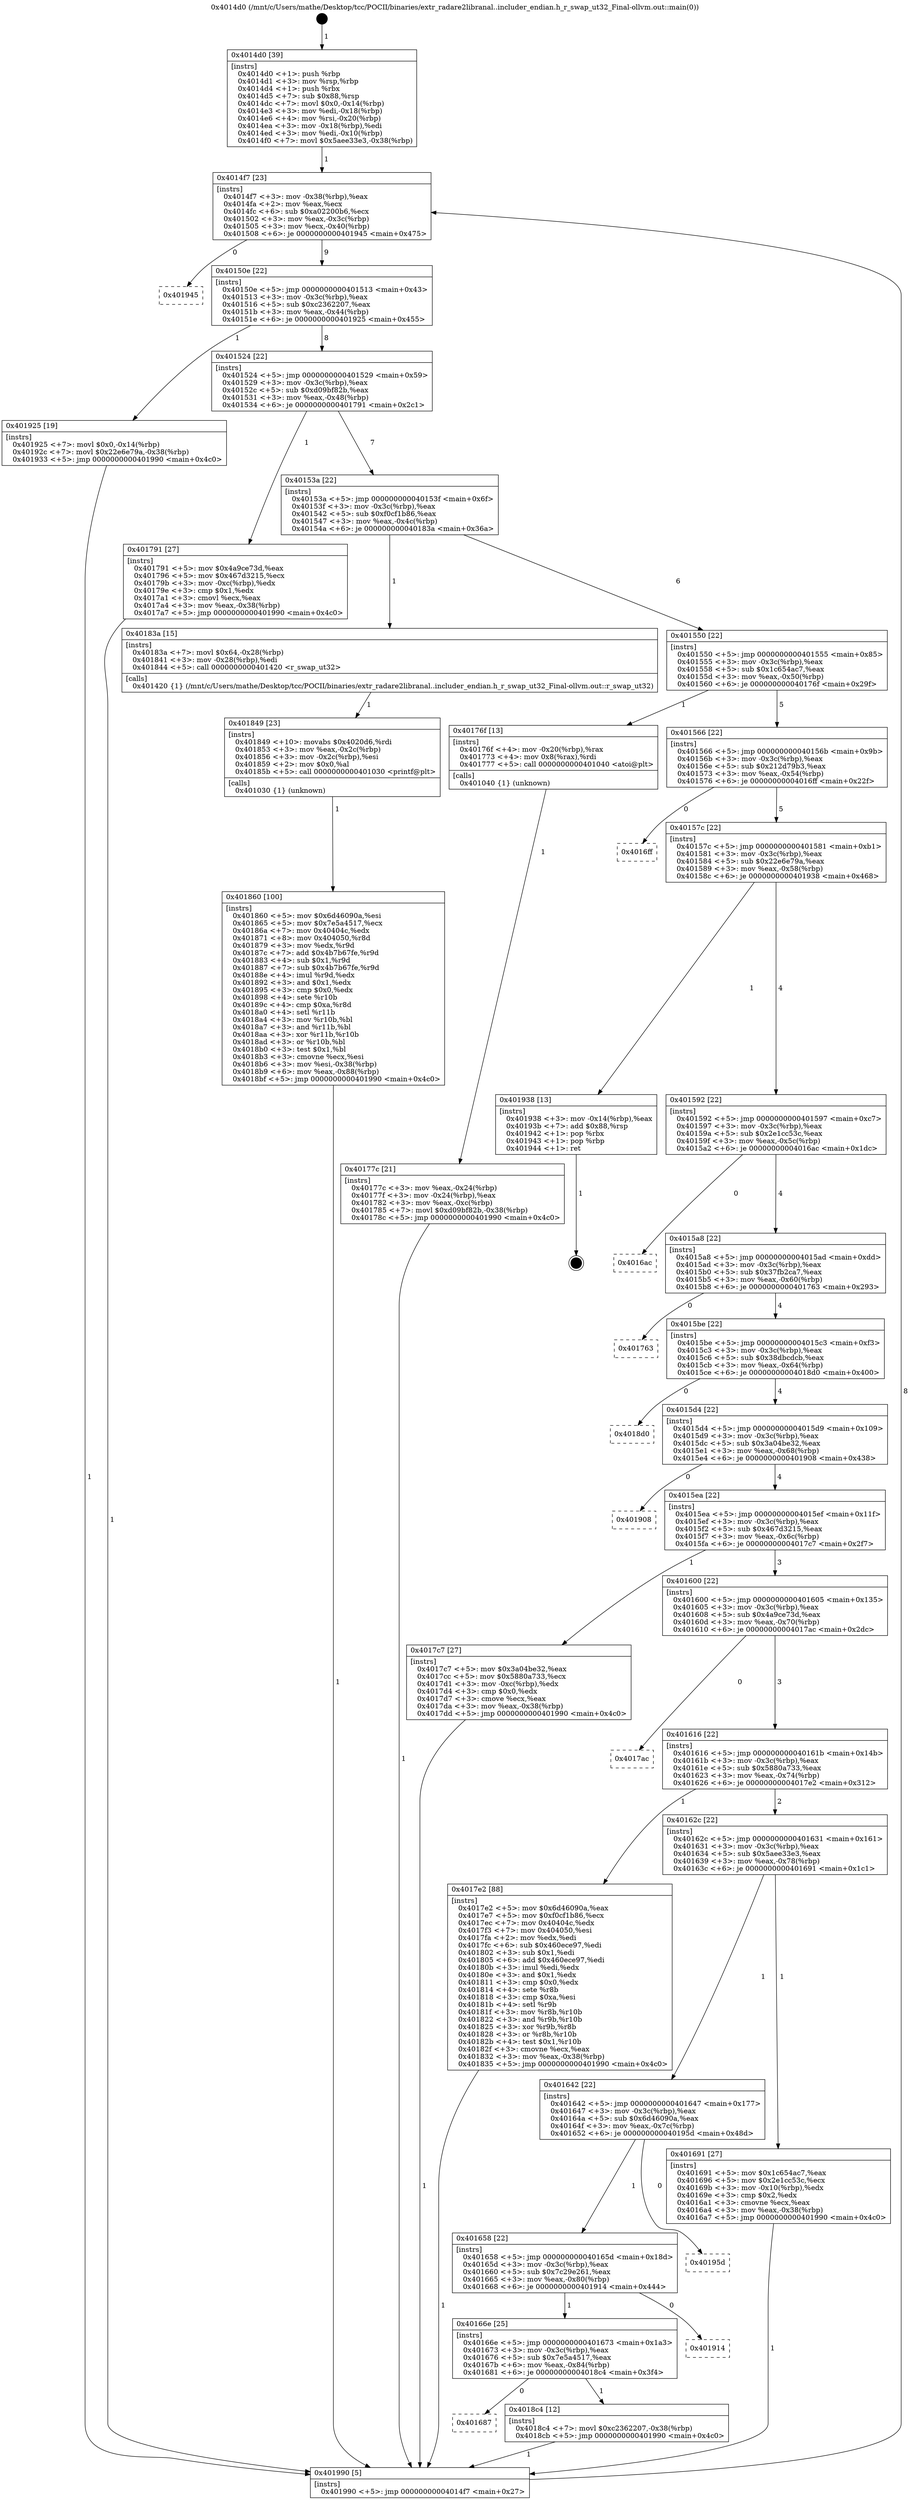 digraph "0x4014d0" {
  label = "0x4014d0 (/mnt/c/Users/mathe/Desktop/tcc/POCII/binaries/extr_radare2libranal..includer_endian.h_r_swap_ut32_Final-ollvm.out::main(0))"
  labelloc = "t"
  node[shape=record]

  Entry [label="",width=0.3,height=0.3,shape=circle,fillcolor=black,style=filled]
  "0x4014f7" [label="{
     0x4014f7 [23]\l
     | [instrs]\l
     &nbsp;&nbsp;0x4014f7 \<+3\>: mov -0x38(%rbp),%eax\l
     &nbsp;&nbsp;0x4014fa \<+2\>: mov %eax,%ecx\l
     &nbsp;&nbsp;0x4014fc \<+6\>: sub $0xa02200b6,%ecx\l
     &nbsp;&nbsp;0x401502 \<+3\>: mov %eax,-0x3c(%rbp)\l
     &nbsp;&nbsp;0x401505 \<+3\>: mov %ecx,-0x40(%rbp)\l
     &nbsp;&nbsp;0x401508 \<+6\>: je 0000000000401945 \<main+0x475\>\l
  }"]
  "0x401945" [label="{
     0x401945\l
  }", style=dashed]
  "0x40150e" [label="{
     0x40150e [22]\l
     | [instrs]\l
     &nbsp;&nbsp;0x40150e \<+5\>: jmp 0000000000401513 \<main+0x43\>\l
     &nbsp;&nbsp;0x401513 \<+3\>: mov -0x3c(%rbp),%eax\l
     &nbsp;&nbsp;0x401516 \<+5\>: sub $0xc2362207,%eax\l
     &nbsp;&nbsp;0x40151b \<+3\>: mov %eax,-0x44(%rbp)\l
     &nbsp;&nbsp;0x40151e \<+6\>: je 0000000000401925 \<main+0x455\>\l
  }"]
  Exit [label="",width=0.3,height=0.3,shape=circle,fillcolor=black,style=filled,peripheries=2]
  "0x401925" [label="{
     0x401925 [19]\l
     | [instrs]\l
     &nbsp;&nbsp;0x401925 \<+7\>: movl $0x0,-0x14(%rbp)\l
     &nbsp;&nbsp;0x40192c \<+7\>: movl $0x22e6e79a,-0x38(%rbp)\l
     &nbsp;&nbsp;0x401933 \<+5\>: jmp 0000000000401990 \<main+0x4c0\>\l
  }"]
  "0x401524" [label="{
     0x401524 [22]\l
     | [instrs]\l
     &nbsp;&nbsp;0x401524 \<+5\>: jmp 0000000000401529 \<main+0x59\>\l
     &nbsp;&nbsp;0x401529 \<+3\>: mov -0x3c(%rbp),%eax\l
     &nbsp;&nbsp;0x40152c \<+5\>: sub $0xd09bf82b,%eax\l
     &nbsp;&nbsp;0x401531 \<+3\>: mov %eax,-0x48(%rbp)\l
     &nbsp;&nbsp;0x401534 \<+6\>: je 0000000000401791 \<main+0x2c1\>\l
  }"]
  "0x401687" [label="{
     0x401687\l
  }", style=dashed]
  "0x401791" [label="{
     0x401791 [27]\l
     | [instrs]\l
     &nbsp;&nbsp;0x401791 \<+5\>: mov $0x4a9ce73d,%eax\l
     &nbsp;&nbsp;0x401796 \<+5\>: mov $0x467d3215,%ecx\l
     &nbsp;&nbsp;0x40179b \<+3\>: mov -0xc(%rbp),%edx\l
     &nbsp;&nbsp;0x40179e \<+3\>: cmp $0x1,%edx\l
     &nbsp;&nbsp;0x4017a1 \<+3\>: cmovl %ecx,%eax\l
     &nbsp;&nbsp;0x4017a4 \<+3\>: mov %eax,-0x38(%rbp)\l
     &nbsp;&nbsp;0x4017a7 \<+5\>: jmp 0000000000401990 \<main+0x4c0\>\l
  }"]
  "0x40153a" [label="{
     0x40153a [22]\l
     | [instrs]\l
     &nbsp;&nbsp;0x40153a \<+5\>: jmp 000000000040153f \<main+0x6f\>\l
     &nbsp;&nbsp;0x40153f \<+3\>: mov -0x3c(%rbp),%eax\l
     &nbsp;&nbsp;0x401542 \<+5\>: sub $0xf0cf1b86,%eax\l
     &nbsp;&nbsp;0x401547 \<+3\>: mov %eax,-0x4c(%rbp)\l
     &nbsp;&nbsp;0x40154a \<+6\>: je 000000000040183a \<main+0x36a\>\l
  }"]
  "0x4018c4" [label="{
     0x4018c4 [12]\l
     | [instrs]\l
     &nbsp;&nbsp;0x4018c4 \<+7\>: movl $0xc2362207,-0x38(%rbp)\l
     &nbsp;&nbsp;0x4018cb \<+5\>: jmp 0000000000401990 \<main+0x4c0\>\l
  }"]
  "0x40183a" [label="{
     0x40183a [15]\l
     | [instrs]\l
     &nbsp;&nbsp;0x40183a \<+7\>: movl $0x64,-0x28(%rbp)\l
     &nbsp;&nbsp;0x401841 \<+3\>: mov -0x28(%rbp),%edi\l
     &nbsp;&nbsp;0x401844 \<+5\>: call 0000000000401420 \<r_swap_ut32\>\l
     | [calls]\l
     &nbsp;&nbsp;0x401420 \{1\} (/mnt/c/Users/mathe/Desktop/tcc/POCII/binaries/extr_radare2libranal..includer_endian.h_r_swap_ut32_Final-ollvm.out::r_swap_ut32)\l
  }"]
  "0x401550" [label="{
     0x401550 [22]\l
     | [instrs]\l
     &nbsp;&nbsp;0x401550 \<+5\>: jmp 0000000000401555 \<main+0x85\>\l
     &nbsp;&nbsp;0x401555 \<+3\>: mov -0x3c(%rbp),%eax\l
     &nbsp;&nbsp;0x401558 \<+5\>: sub $0x1c654ac7,%eax\l
     &nbsp;&nbsp;0x40155d \<+3\>: mov %eax,-0x50(%rbp)\l
     &nbsp;&nbsp;0x401560 \<+6\>: je 000000000040176f \<main+0x29f\>\l
  }"]
  "0x40166e" [label="{
     0x40166e [25]\l
     | [instrs]\l
     &nbsp;&nbsp;0x40166e \<+5\>: jmp 0000000000401673 \<main+0x1a3\>\l
     &nbsp;&nbsp;0x401673 \<+3\>: mov -0x3c(%rbp),%eax\l
     &nbsp;&nbsp;0x401676 \<+5\>: sub $0x7e5a4517,%eax\l
     &nbsp;&nbsp;0x40167b \<+6\>: mov %eax,-0x84(%rbp)\l
     &nbsp;&nbsp;0x401681 \<+6\>: je 00000000004018c4 \<main+0x3f4\>\l
  }"]
  "0x40176f" [label="{
     0x40176f [13]\l
     | [instrs]\l
     &nbsp;&nbsp;0x40176f \<+4\>: mov -0x20(%rbp),%rax\l
     &nbsp;&nbsp;0x401773 \<+4\>: mov 0x8(%rax),%rdi\l
     &nbsp;&nbsp;0x401777 \<+5\>: call 0000000000401040 \<atoi@plt\>\l
     | [calls]\l
     &nbsp;&nbsp;0x401040 \{1\} (unknown)\l
  }"]
  "0x401566" [label="{
     0x401566 [22]\l
     | [instrs]\l
     &nbsp;&nbsp;0x401566 \<+5\>: jmp 000000000040156b \<main+0x9b\>\l
     &nbsp;&nbsp;0x40156b \<+3\>: mov -0x3c(%rbp),%eax\l
     &nbsp;&nbsp;0x40156e \<+5\>: sub $0x212d79b3,%eax\l
     &nbsp;&nbsp;0x401573 \<+3\>: mov %eax,-0x54(%rbp)\l
     &nbsp;&nbsp;0x401576 \<+6\>: je 00000000004016ff \<main+0x22f\>\l
  }"]
  "0x401914" [label="{
     0x401914\l
  }", style=dashed]
  "0x4016ff" [label="{
     0x4016ff\l
  }", style=dashed]
  "0x40157c" [label="{
     0x40157c [22]\l
     | [instrs]\l
     &nbsp;&nbsp;0x40157c \<+5\>: jmp 0000000000401581 \<main+0xb1\>\l
     &nbsp;&nbsp;0x401581 \<+3\>: mov -0x3c(%rbp),%eax\l
     &nbsp;&nbsp;0x401584 \<+5\>: sub $0x22e6e79a,%eax\l
     &nbsp;&nbsp;0x401589 \<+3\>: mov %eax,-0x58(%rbp)\l
     &nbsp;&nbsp;0x40158c \<+6\>: je 0000000000401938 \<main+0x468\>\l
  }"]
  "0x401658" [label="{
     0x401658 [22]\l
     | [instrs]\l
     &nbsp;&nbsp;0x401658 \<+5\>: jmp 000000000040165d \<main+0x18d\>\l
     &nbsp;&nbsp;0x40165d \<+3\>: mov -0x3c(%rbp),%eax\l
     &nbsp;&nbsp;0x401660 \<+5\>: sub $0x7c29e261,%eax\l
     &nbsp;&nbsp;0x401665 \<+3\>: mov %eax,-0x80(%rbp)\l
     &nbsp;&nbsp;0x401668 \<+6\>: je 0000000000401914 \<main+0x444\>\l
  }"]
  "0x401938" [label="{
     0x401938 [13]\l
     | [instrs]\l
     &nbsp;&nbsp;0x401938 \<+3\>: mov -0x14(%rbp),%eax\l
     &nbsp;&nbsp;0x40193b \<+7\>: add $0x88,%rsp\l
     &nbsp;&nbsp;0x401942 \<+1\>: pop %rbx\l
     &nbsp;&nbsp;0x401943 \<+1\>: pop %rbp\l
     &nbsp;&nbsp;0x401944 \<+1\>: ret\l
  }"]
  "0x401592" [label="{
     0x401592 [22]\l
     | [instrs]\l
     &nbsp;&nbsp;0x401592 \<+5\>: jmp 0000000000401597 \<main+0xc7\>\l
     &nbsp;&nbsp;0x401597 \<+3\>: mov -0x3c(%rbp),%eax\l
     &nbsp;&nbsp;0x40159a \<+5\>: sub $0x2e1cc53c,%eax\l
     &nbsp;&nbsp;0x40159f \<+3\>: mov %eax,-0x5c(%rbp)\l
     &nbsp;&nbsp;0x4015a2 \<+6\>: je 00000000004016ac \<main+0x1dc\>\l
  }"]
  "0x40195d" [label="{
     0x40195d\l
  }", style=dashed]
  "0x4016ac" [label="{
     0x4016ac\l
  }", style=dashed]
  "0x4015a8" [label="{
     0x4015a8 [22]\l
     | [instrs]\l
     &nbsp;&nbsp;0x4015a8 \<+5\>: jmp 00000000004015ad \<main+0xdd\>\l
     &nbsp;&nbsp;0x4015ad \<+3\>: mov -0x3c(%rbp),%eax\l
     &nbsp;&nbsp;0x4015b0 \<+5\>: sub $0x37fb2ca7,%eax\l
     &nbsp;&nbsp;0x4015b5 \<+3\>: mov %eax,-0x60(%rbp)\l
     &nbsp;&nbsp;0x4015b8 \<+6\>: je 0000000000401763 \<main+0x293\>\l
  }"]
  "0x401860" [label="{
     0x401860 [100]\l
     | [instrs]\l
     &nbsp;&nbsp;0x401860 \<+5\>: mov $0x6d46090a,%esi\l
     &nbsp;&nbsp;0x401865 \<+5\>: mov $0x7e5a4517,%ecx\l
     &nbsp;&nbsp;0x40186a \<+7\>: mov 0x40404c,%edx\l
     &nbsp;&nbsp;0x401871 \<+8\>: mov 0x404050,%r8d\l
     &nbsp;&nbsp;0x401879 \<+3\>: mov %edx,%r9d\l
     &nbsp;&nbsp;0x40187c \<+7\>: add $0x4b7b67fe,%r9d\l
     &nbsp;&nbsp;0x401883 \<+4\>: sub $0x1,%r9d\l
     &nbsp;&nbsp;0x401887 \<+7\>: sub $0x4b7b67fe,%r9d\l
     &nbsp;&nbsp;0x40188e \<+4\>: imul %r9d,%edx\l
     &nbsp;&nbsp;0x401892 \<+3\>: and $0x1,%edx\l
     &nbsp;&nbsp;0x401895 \<+3\>: cmp $0x0,%edx\l
     &nbsp;&nbsp;0x401898 \<+4\>: sete %r10b\l
     &nbsp;&nbsp;0x40189c \<+4\>: cmp $0xa,%r8d\l
     &nbsp;&nbsp;0x4018a0 \<+4\>: setl %r11b\l
     &nbsp;&nbsp;0x4018a4 \<+3\>: mov %r10b,%bl\l
     &nbsp;&nbsp;0x4018a7 \<+3\>: and %r11b,%bl\l
     &nbsp;&nbsp;0x4018aa \<+3\>: xor %r11b,%r10b\l
     &nbsp;&nbsp;0x4018ad \<+3\>: or %r10b,%bl\l
     &nbsp;&nbsp;0x4018b0 \<+3\>: test $0x1,%bl\l
     &nbsp;&nbsp;0x4018b3 \<+3\>: cmovne %ecx,%esi\l
     &nbsp;&nbsp;0x4018b6 \<+3\>: mov %esi,-0x38(%rbp)\l
     &nbsp;&nbsp;0x4018b9 \<+6\>: mov %eax,-0x88(%rbp)\l
     &nbsp;&nbsp;0x4018bf \<+5\>: jmp 0000000000401990 \<main+0x4c0\>\l
  }"]
  "0x401763" [label="{
     0x401763\l
  }", style=dashed]
  "0x4015be" [label="{
     0x4015be [22]\l
     | [instrs]\l
     &nbsp;&nbsp;0x4015be \<+5\>: jmp 00000000004015c3 \<main+0xf3\>\l
     &nbsp;&nbsp;0x4015c3 \<+3\>: mov -0x3c(%rbp),%eax\l
     &nbsp;&nbsp;0x4015c6 \<+5\>: sub $0x38dbcdcb,%eax\l
     &nbsp;&nbsp;0x4015cb \<+3\>: mov %eax,-0x64(%rbp)\l
     &nbsp;&nbsp;0x4015ce \<+6\>: je 00000000004018d0 \<main+0x400\>\l
  }"]
  "0x401849" [label="{
     0x401849 [23]\l
     | [instrs]\l
     &nbsp;&nbsp;0x401849 \<+10\>: movabs $0x4020d6,%rdi\l
     &nbsp;&nbsp;0x401853 \<+3\>: mov %eax,-0x2c(%rbp)\l
     &nbsp;&nbsp;0x401856 \<+3\>: mov -0x2c(%rbp),%esi\l
     &nbsp;&nbsp;0x401859 \<+2\>: mov $0x0,%al\l
     &nbsp;&nbsp;0x40185b \<+5\>: call 0000000000401030 \<printf@plt\>\l
     | [calls]\l
     &nbsp;&nbsp;0x401030 \{1\} (unknown)\l
  }"]
  "0x4018d0" [label="{
     0x4018d0\l
  }", style=dashed]
  "0x4015d4" [label="{
     0x4015d4 [22]\l
     | [instrs]\l
     &nbsp;&nbsp;0x4015d4 \<+5\>: jmp 00000000004015d9 \<main+0x109\>\l
     &nbsp;&nbsp;0x4015d9 \<+3\>: mov -0x3c(%rbp),%eax\l
     &nbsp;&nbsp;0x4015dc \<+5\>: sub $0x3a04be32,%eax\l
     &nbsp;&nbsp;0x4015e1 \<+3\>: mov %eax,-0x68(%rbp)\l
     &nbsp;&nbsp;0x4015e4 \<+6\>: je 0000000000401908 \<main+0x438\>\l
  }"]
  "0x40177c" [label="{
     0x40177c [21]\l
     | [instrs]\l
     &nbsp;&nbsp;0x40177c \<+3\>: mov %eax,-0x24(%rbp)\l
     &nbsp;&nbsp;0x40177f \<+3\>: mov -0x24(%rbp),%eax\l
     &nbsp;&nbsp;0x401782 \<+3\>: mov %eax,-0xc(%rbp)\l
     &nbsp;&nbsp;0x401785 \<+7\>: movl $0xd09bf82b,-0x38(%rbp)\l
     &nbsp;&nbsp;0x40178c \<+5\>: jmp 0000000000401990 \<main+0x4c0\>\l
  }"]
  "0x401908" [label="{
     0x401908\l
  }", style=dashed]
  "0x4015ea" [label="{
     0x4015ea [22]\l
     | [instrs]\l
     &nbsp;&nbsp;0x4015ea \<+5\>: jmp 00000000004015ef \<main+0x11f\>\l
     &nbsp;&nbsp;0x4015ef \<+3\>: mov -0x3c(%rbp),%eax\l
     &nbsp;&nbsp;0x4015f2 \<+5\>: sub $0x467d3215,%eax\l
     &nbsp;&nbsp;0x4015f7 \<+3\>: mov %eax,-0x6c(%rbp)\l
     &nbsp;&nbsp;0x4015fa \<+6\>: je 00000000004017c7 \<main+0x2f7\>\l
  }"]
  "0x4014d0" [label="{
     0x4014d0 [39]\l
     | [instrs]\l
     &nbsp;&nbsp;0x4014d0 \<+1\>: push %rbp\l
     &nbsp;&nbsp;0x4014d1 \<+3\>: mov %rsp,%rbp\l
     &nbsp;&nbsp;0x4014d4 \<+1\>: push %rbx\l
     &nbsp;&nbsp;0x4014d5 \<+7\>: sub $0x88,%rsp\l
     &nbsp;&nbsp;0x4014dc \<+7\>: movl $0x0,-0x14(%rbp)\l
     &nbsp;&nbsp;0x4014e3 \<+3\>: mov %edi,-0x18(%rbp)\l
     &nbsp;&nbsp;0x4014e6 \<+4\>: mov %rsi,-0x20(%rbp)\l
     &nbsp;&nbsp;0x4014ea \<+3\>: mov -0x18(%rbp),%edi\l
     &nbsp;&nbsp;0x4014ed \<+3\>: mov %edi,-0x10(%rbp)\l
     &nbsp;&nbsp;0x4014f0 \<+7\>: movl $0x5aee33e3,-0x38(%rbp)\l
  }"]
  "0x4017c7" [label="{
     0x4017c7 [27]\l
     | [instrs]\l
     &nbsp;&nbsp;0x4017c7 \<+5\>: mov $0x3a04be32,%eax\l
     &nbsp;&nbsp;0x4017cc \<+5\>: mov $0x5880a733,%ecx\l
     &nbsp;&nbsp;0x4017d1 \<+3\>: mov -0xc(%rbp),%edx\l
     &nbsp;&nbsp;0x4017d4 \<+3\>: cmp $0x0,%edx\l
     &nbsp;&nbsp;0x4017d7 \<+3\>: cmove %ecx,%eax\l
     &nbsp;&nbsp;0x4017da \<+3\>: mov %eax,-0x38(%rbp)\l
     &nbsp;&nbsp;0x4017dd \<+5\>: jmp 0000000000401990 \<main+0x4c0\>\l
  }"]
  "0x401600" [label="{
     0x401600 [22]\l
     | [instrs]\l
     &nbsp;&nbsp;0x401600 \<+5\>: jmp 0000000000401605 \<main+0x135\>\l
     &nbsp;&nbsp;0x401605 \<+3\>: mov -0x3c(%rbp),%eax\l
     &nbsp;&nbsp;0x401608 \<+5\>: sub $0x4a9ce73d,%eax\l
     &nbsp;&nbsp;0x40160d \<+3\>: mov %eax,-0x70(%rbp)\l
     &nbsp;&nbsp;0x401610 \<+6\>: je 00000000004017ac \<main+0x2dc\>\l
  }"]
  "0x401990" [label="{
     0x401990 [5]\l
     | [instrs]\l
     &nbsp;&nbsp;0x401990 \<+5\>: jmp 00000000004014f7 \<main+0x27\>\l
  }"]
  "0x4017ac" [label="{
     0x4017ac\l
  }", style=dashed]
  "0x401616" [label="{
     0x401616 [22]\l
     | [instrs]\l
     &nbsp;&nbsp;0x401616 \<+5\>: jmp 000000000040161b \<main+0x14b\>\l
     &nbsp;&nbsp;0x40161b \<+3\>: mov -0x3c(%rbp),%eax\l
     &nbsp;&nbsp;0x40161e \<+5\>: sub $0x5880a733,%eax\l
     &nbsp;&nbsp;0x401623 \<+3\>: mov %eax,-0x74(%rbp)\l
     &nbsp;&nbsp;0x401626 \<+6\>: je 00000000004017e2 \<main+0x312\>\l
  }"]
  "0x401642" [label="{
     0x401642 [22]\l
     | [instrs]\l
     &nbsp;&nbsp;0x401642 \<+5\>: jmp 0000000000401647 \<main+0x177\>\l
     &nbsp;&nbsp;0x401647 \<+3\>: mov -0x3c(%rbp),%eax\l
     &nbsp;&nbsp;0x40164a \<+5\>: sub $0x6d46090a,%eax\l
     &nbsp;&nbsp;0x40164f \<+3\>: mov %eax,-0x7c(%rbp)\l
     &nbsp;&nbsp;0x401652 \<+6\>: je 000000000040195d \<main+0x48d\>\l
  }"]
  "0x4017e2" [label="{
     0x4017e2 [88]\l
     | [instrs]\l
     &nbsp;&nbsp;0x4017e2 \<+5\>: mov $0x6d46090a,%eax\l
     &nbsp;&nbsp;0x4017e7 \<+5\>: mov $0xf0cf1b86,%ecx\l
     &nbsp;&nbsp;0x4017ec \<+7\>: mov 0x40404c,%edx\l
     &nbsp;&nbsp;0x4017f3 \<+7\>: mov 0x404050,%esi\l
     &nbsp;&nbsp;0x4017fa \<+2\>: mov %edx,%edi\l
     &nbsp;&nbsp;0x4017fc \<+6\>: sub $0x460ece97,%edi\l
     &nbsp;&nbsp;0x401802 \<+3\>: sub $0x1,%edi\l
     &nbsp;&nbsp;0x401805 \<+6\>: add $0x460ece97,%edi\l
     &nbsp;&nbsp;0x40180b \<+3\>: imul %edi,%edx\l
     &nbsp;&nbsp;0x40180e \<+3\>: and $0x1,%edx\l
     &nbsp;&nbsp;0x401811 \<+3\>: cmp $0x0,%edx\l
     &nbsp;&nbsp;0x401814 \<+4\>: sete %r8b\l
     &nbsp;&nbsp;0x401818 \<+3\>: cmp $0xa,%esi\l
     &nbsp;&nbsp;0x40181b \<+4\>: setl %r9b\l
     &nbsp;&nbsp;0x40181f \<+3\>: mov %r8b,%r10b\l
     &nbsp;&nbsp;0x401822 \<+3\>: and %r9b,%r10b\l
     &nbsp;&nbsp;0x401825 \<+3\>: xor %r9b,%r8b\l
     &nbsp;&nbsp;0x401828 \<+3\>: or %r8b,%r10b\l
     &nbsp;&nbsp;0x40182b \<+4\>: test $0x1,%r10b\l
     &nbsp;&nbsp;0x40182f \<+3\>: cmovne %ecx,%eax\l
     &nbsp;&nbsp;0x401832 \<+3\>: mov %eax,-0x38(%rbp)\l
     &nbsp;&nbsp;0x401835 \<+5\>: jmp 0000000000401990 \<main+0x4c0\>\l
  }"]
  "0x40162c" [label="{
     0x40162c [22]\l
     | [instrs]\l
     &nbsp;&nbsp;0x40162c \<+5\>: jmp 0000000000401631 \<main+0x161\>\l
     &nbsp;&nbsp;0x401631 \<+3\>: mov -0x3c(%rbp),%eax\l
     &nbsp;&nbsp;0x401634 \<+5\>: sub $0x5aee33e3,%eax\l
     &nbsp;&nbsp;0x401639 \<+3\>: mov %eax,-0x78(%rbp)\l
     &nbsp;&nbsp;0x40163c \<+6\>: je 0000000000401691 \<main+0x1c1\>\l
  }"]
  "0x401691" [label="{
     0x401691 [27]\l
     | [instrs]\l
     &nbsp;&nbsp;0x401691 \<+5\>: mov $0x1c654ac7,%eax\l
     &nbsp;&nbsp;0x401696 \<+5\>: mov $0x2e1cc53c,%ecx\l
     &nbsp;&nbsp;0x40169b \<+3\>: mov -0x10(%rbp),%edx\l
     &nbsp;&nbsp;0x40169e \<+3\>: cmp $0x2,%edx\l
     &nbsp;&nbsp;0x4016a1 \<+3\>: cmovne %ecx,%eax\l
     &nbsp;&nbsp;0x4016a4 \<+3\>: mov %eax,-0x38(%rbp)\l
     &nbsp;&nbsp;0x4016a7 \<+5\>: jmp 0000000000401990 \<main+0x4c0\>\l
  }"]
  Entry -> "0x4014d0" [label=" 1"]
  "0x4014f7" -> "0x401945" [label=" 0"]
  "0x4014f7" -> "0x40150e" [label=" 9"]
  "0x401938" -> Exit [label=" 1"]
  "0x40150e" -> "0x401925" [label=" 1"]
  "0x40150e" -> "0x401524" [label=" 8"]
  "0x401925" -> "0x401990" [label=" 1"]
  "0x401524" -> "0x401791" [label=" 1"]
  "0x401524" -> "0x40153a" [label=" 7"]
  "0x4018c4" -> "0x401990" [label=" 1"]
  "0x40153a" -> "0x40183a" [label=" 1"]
  "0x40153a" -> "0x401550" [label=" 6"]
  "0x40166e" -> "0x401687" [label=" 0"]
  "0x401550" -> "0x40176f" [label=" 1"]
  "0x401550" -> "0x401566" [label=" 5"]
  "0x40166e" -> "0x4018c4" [label=" 1"]
  "0x401566" -> "0x4016ff" [label=" 0"]
  "0x401566" -> "0x40157c" [label=" 5"]
  "0x401658" -> "0x40166e" [label=" 1"]
  "0x40157c" -> "0x401938" [label=" 1"]
  "0x40157c" -> "0x401592" [label=" 4"]
  "0x401658" -> "0x401914" [label=" 0"]
  "0x401592" -> "0x4016ac" [label=" 0"]
  "0x401592" -> "0x4015a8" [label=" 4"]
  "0x401642" -> "0x401658" [label=" 1"]
  "0x4015a8" -> "0x401763" [label=" 0"]
  "0x4015a8" -> "0x4015be" [label=" 4"]
  "0x401642" -> "0x40195d" [label=" 0"]
  "0x4015be" -> "0x4018d0" [label=" 0"]
  "0x4015be" -> "0x4015d4" [label=" 4"]
  "0x401860" -> "0x401990" [label=" 1"]
  "0x4015d4" -> "0x401908" [label=" 0"]
  "0x4015d4" -> "0x4015ea" [label=" 4"]
  "0x401849" -> "0x401860" [label=" 1"]
  "0x4015ea" -> "0x4017c7" [label=" 1"]
  "0x4015ea" -> "0x401600" [label=" 3"]
  "0x40183a" -> "0x401849" [label=" 1"]
  "0x401600" -> "0x4017ac" [label=" 0"]
  "0x401600" -> "0x401616" [label=" 3"]
  "0x4017e2" -> "0x401990" [label=" 1"]
  "0x401616" -> "0x4017e2" [label=" 1"]
  "0x401616" -> "0x40162c" [label=" 2"]
  "0x4017c7" -> "0x401990" [label=" 1"]
  "0x40162c" -> "0x401691" [label=" 1"]
  "0x40162c" -> "0x401642" [label=" 1"]
  "0x401691" -> "0x401990" [label=" 1"]
  "0x4014d0" -> "0x4014f7" [label=" 1"]
  "0x401990" -> "0x4014f7" [label=" 8"]
  "0x40176f" -> "0x40177c" [label=" 1"]
  "0x40177c" -> "0x401990" [label=" 1"]
  "0x401791" -> "0x401990" [label=" 1"]
}
